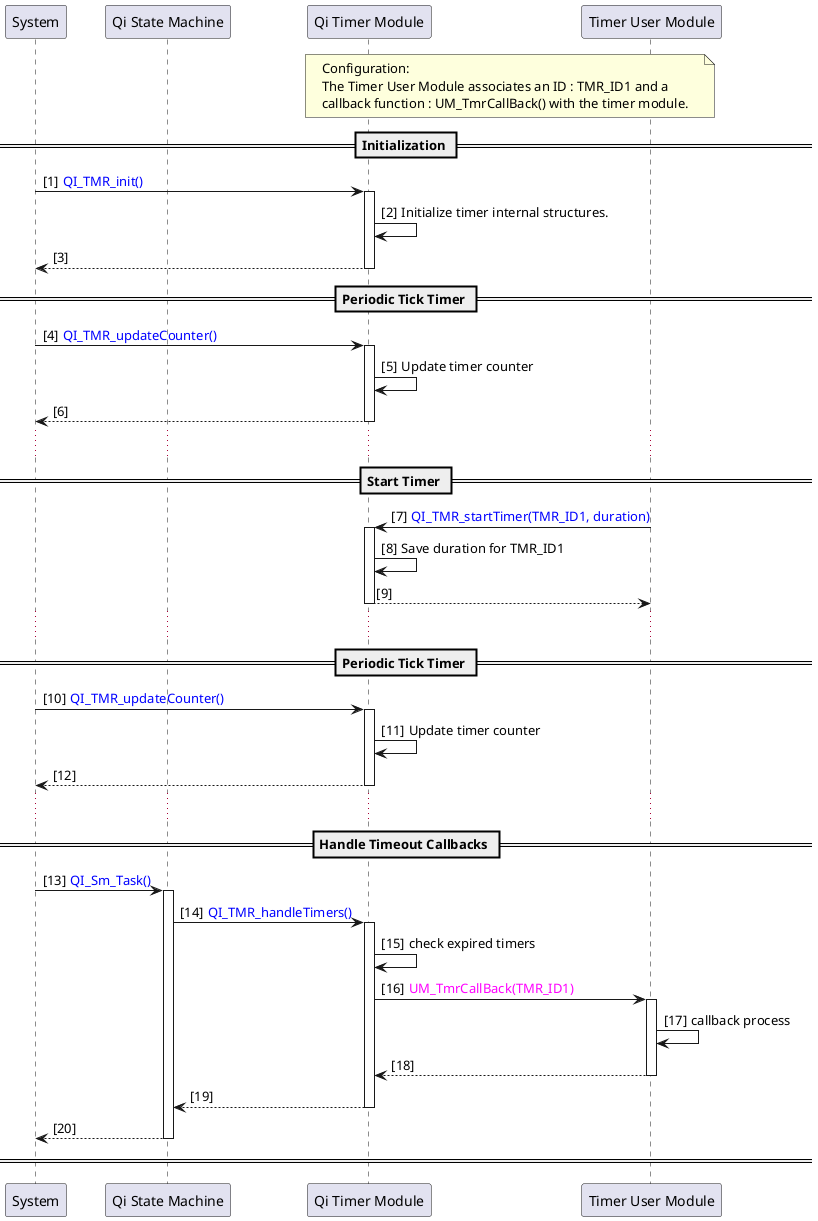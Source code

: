 @startuml
participant "System" as SYS
participant "Qi State Machine" as SM
participant "Qi Timer Module" as TMR
participant "Timer User Module" as UM

note over TMR, UM
Configuration:
The Timer User Module associates an ID : TMR_ID1 and a
callback function : UM_TmrCallBack() with the timer module.
endnote

autonumber "[0]"
== Initialization ==
SYS -> TMR ++: <font color="blue">QI_TMR_init()
TMR -> TMR : Initialize timer internal structures.
TMR --> SYS --

== Periodic Tick Timer ==
SYS -> TMR ++: <font color="blue">QI_TMR_updateCounter()
TMR -> TMR : Update timer counter
TMR --> SYS --
...

== Start Timer ==
UM -> TMR ++: <font color="blue">QI_TMR_startTimer(TMR_ID1, duration)
TMR -> TMR : Save duration for TMR_ID1
TMR --> UM --
...

== Periodic Tick Timer ==
SYS -> TMR ++: <font color="blue">QI_TMR_updateCounter()
TMR -> TMR : Update timer counter
TMR --> SYS --
...

== Handle Timeout Callbacks ==
SYS -> SM ++ : <font color="blue">QI_Sm_Task()
SM -> TMR ++ : <font color="blue">QI_TMR_handleTimers()
TMR -> TMR : check expired timers
TMR -> UM ++: <font color="magenta">UM_TmrCallBack(TMR_ID1)
UM -> UM : callback process
UM --> TMR --
TMR --> SM --
SM --> SYS --
====
@enduml

